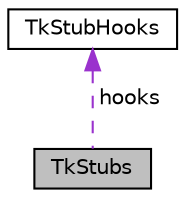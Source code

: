 digraph "TkStubs"
{
  edge [fontname="Helvetica",fontsize="10",labelfontname="Helvetica",labelfontsize="10"];
  node [fontname="Helvetica",fontsize="10",shape=record];
  Node1 [label="TkStubs",height=0.2,width=0.4,color="black", fillcolor="grey75", style="filled", fontcolor="black"];
  Node2 -> Node1 [dir="back",color="darkorchid3",fontsize="10",style="dashed",label=" hooks" ,fontname="Helvetica"];
  Node2 [label="TkStubHooks",height=0.2,width=0.4,color="black", fillcolor="white", style="filled",URL="$struct_tk_stub_hooks.html"];
}
